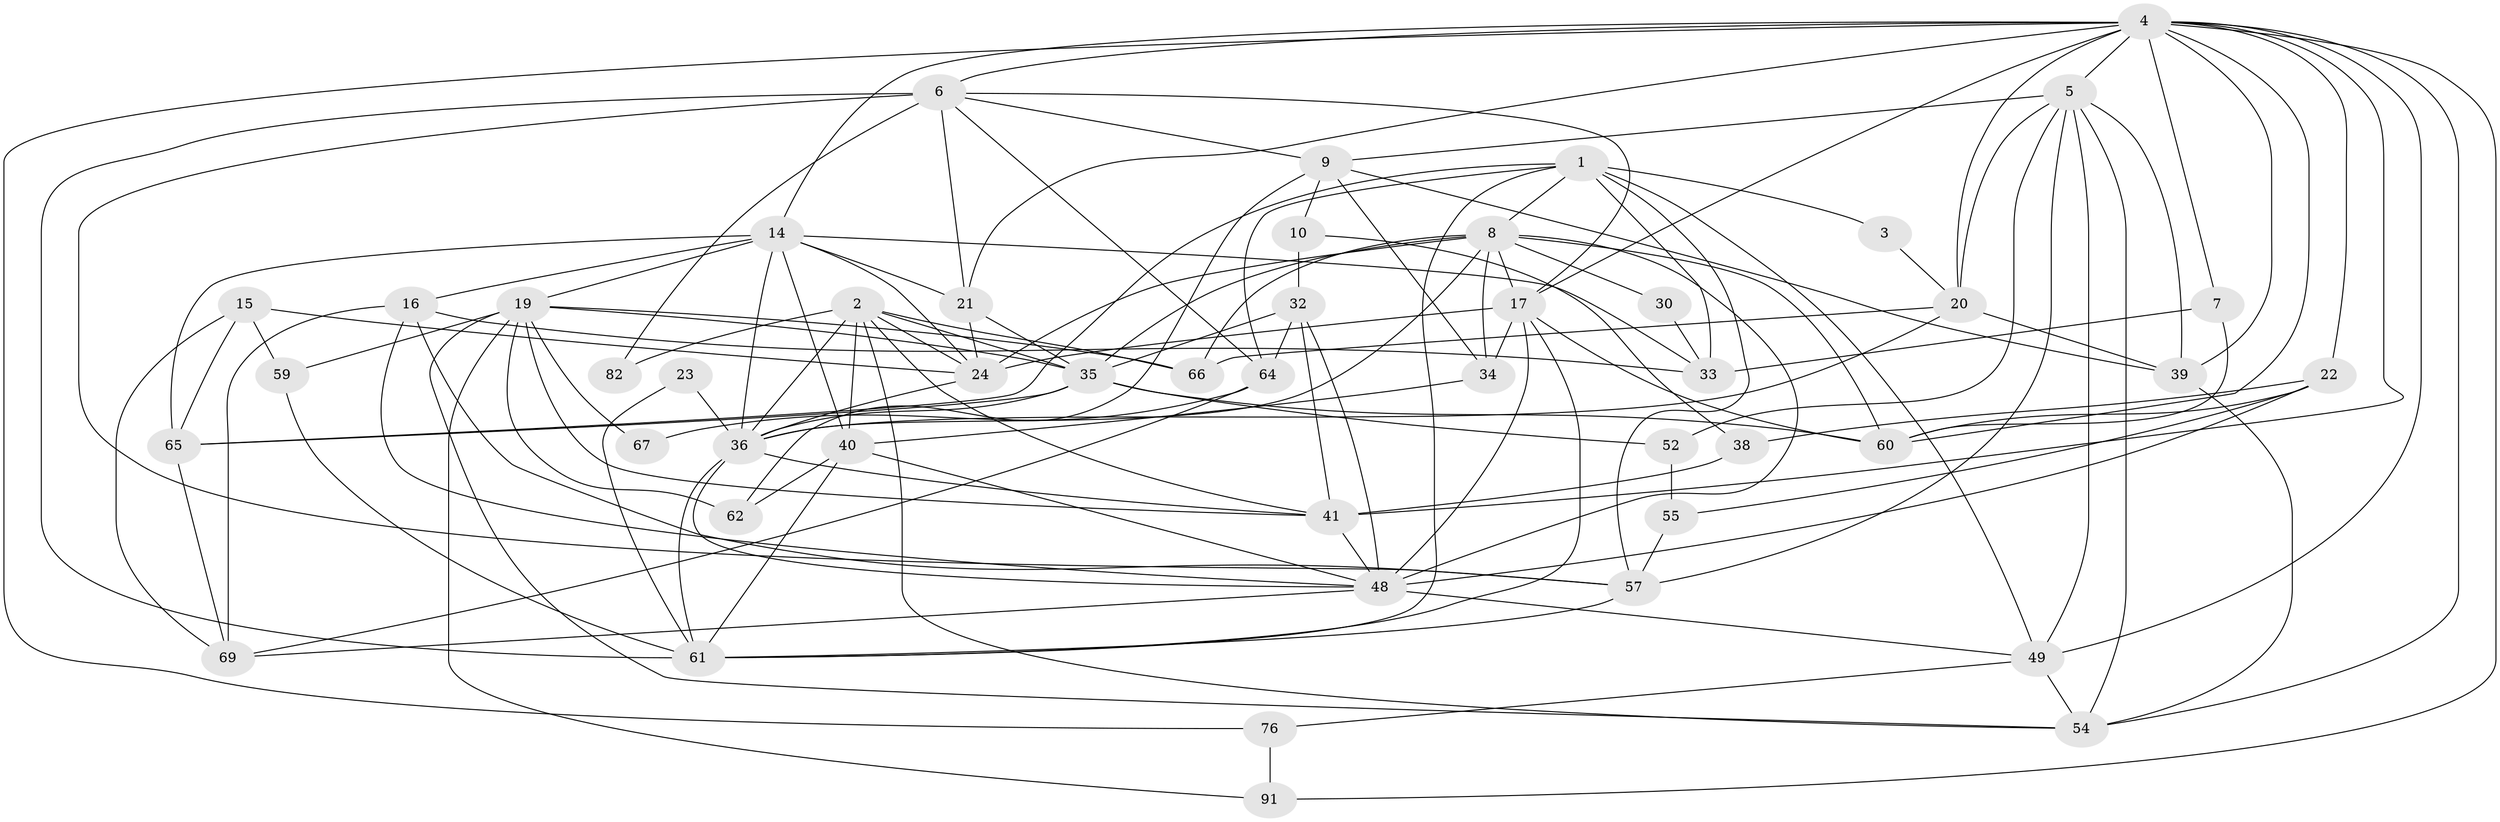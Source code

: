 // original degree distribution, {4: 0.23958333333333334, 3: 0.23958333333333334, 2: 0.16666666666666666, 6: 0.10416666666666667, 5: 0.19791666666666666, 7: 0.041666666666666664, 8: 0.010416666666666666}
// Generated by graph-tools (version 1.1) at 2025/15/03/09/25 04:15:13]
// undirected, 48 vertices, 135 edges
graph export_dot {
graph [start="1"]
  node [color=gray90,style=filled];
  1 [super="+77"];
  2 [super="+13"];
  3;
  4 [super="+12+18+28+90"];
  5 [super="+11"];
  6 [super="+37"];
  7 [super="+26"];
  8 [super="+96+72+80"];
  9 [super="+29"];
  10;
  14 [super="+43+46"];
  15;
  16 [super="+47"];
  17 [super="+25"];
  19 [super="+68"];
  20;
  21 [super="+45+31"];
  22;
  23;
  24 [super="+56"];
  30;
  32 [super="+83"];
  33;
  34;
  35 [super="+75"];
  36 [super="+95+44"];
  38;
  39 [super="+79"];
  40 [super="+42"];
  41 [super="+53"];
  48 [super="+51+89"];
  49 [super="+92"];
  52;
  54 [super="+87"];
  55;
  57 [super="+58"];
  59;
  60 [super="+63"];
  61;
  62;
  64;
  65 [super="+85"];
  66;
  67;
  69 [super="+78+81"];
  76;
  82;
  91;
  1 -- 61;
  1 -- 3;
  1 -- 64;
  1 -- 33;
  1 -- 49;
  1 -- 65;
  1 -- 57;
  1 -- 8;
  2 -- 41;
  2 -- 66;
  2 -- 35;
  2 -- 36;
  2 -- 40;
  2 -- 82;
  2 -- 54;
  2 -- 24;
  3 -- 20;
  4 -- 49;
  4 -- 17 [weight=2];
  4 -- 21;
  4 -- 22;
  4 -- 7;
  4 -- 41;
  4 -- 76;
  4 -- 39;
  4 -- 91;
  4 -- 20;
  4 -- 54;
  4 -- 14;
  4 -- 6;
  4 -- 5;
  4 -- 60;
  5 -- 57;
  5 -- 54;
  5 -- 49;
  5 -- 52;
  5 -- 20;
  5 -- 39;
  5 -- 9;
  6 -- 64 [weight=2];
  6 -- 61;
  6 -- 57;
  6 -- 82;
  6 -- 17;
  6 -- 21;
  6 -- 9;
  7 -- 33;
  7 -- 60;
  8 -- 30;
  8 -- 34;
  8 -- 60;
  8 -- 17;
  8 -- 35;
  8 -- 66;
  8 -- 48;
  8 -- 36;
  8 -- 24;
  9 -- 34;
  9 -- 62;
  9 -- 10;
  9 -- 39;
  10 -- 38;
  10 -- 32;
  14 -- 40;
  14 -- 24 [weight=2];
  14 -- 21 [weight=2];
  14 -- 16;
  14 -- 33;
  14 -- 65;
  14 -- 19;
  14 -- 36;
  15 -- 59;
  15 -- 65;
  15 -- 24;
  15 -- 69;
  16 -- 33;
  16 -- 57;
  16 -- 48;
  16 -- 69;
  17 -- 61;
  17 -- 34;
  17 -- 48 [weight=2];
  17 -- 24;
  17 -- 60;
  19 -- 41;
  19 -- 67;
  19 -- 91;
  19 -- 66;
  19 -- 54;
  19 -- 59;
  19 -- 62;
  19 -- 35;
  20 -- 66;
  20 -- 39;
  20 -- 36;
  21 -- 24;
  21 -- 35;
  22 -- 38;
  22 -- 55;
  22 -- 60;
  22 -- 48;
  23 -- 36;
  23 -- 61;
  24 -- 36 [weight=2];
  30 -- 33;
  32 -- 35;
  32 -- 41;
  32 -- 64;
  32 -- 48;
  34 -- 40;
  35 -- 65;
  35 -- 36;
  35 -- 52;
  35 -- 60;
  36 -- 61;
  36 -- 41;
  36 -- 48;
  38 -- 41 [weight=2];
  39 -- 54;
  40 -- 48;
  40 -- 62;
  40 -- 61;
  41 -- 48;
  48 -- 49;
  48 -- 69;
  49 -- 76;
  49 -- 54;
  52 -- 55;
  55 -- 57;
  57 -- 61;
  59 -- 61;
  64 -- 67;
  64 -- 69;
  65 -- 69;
  76 -- 91;
}
